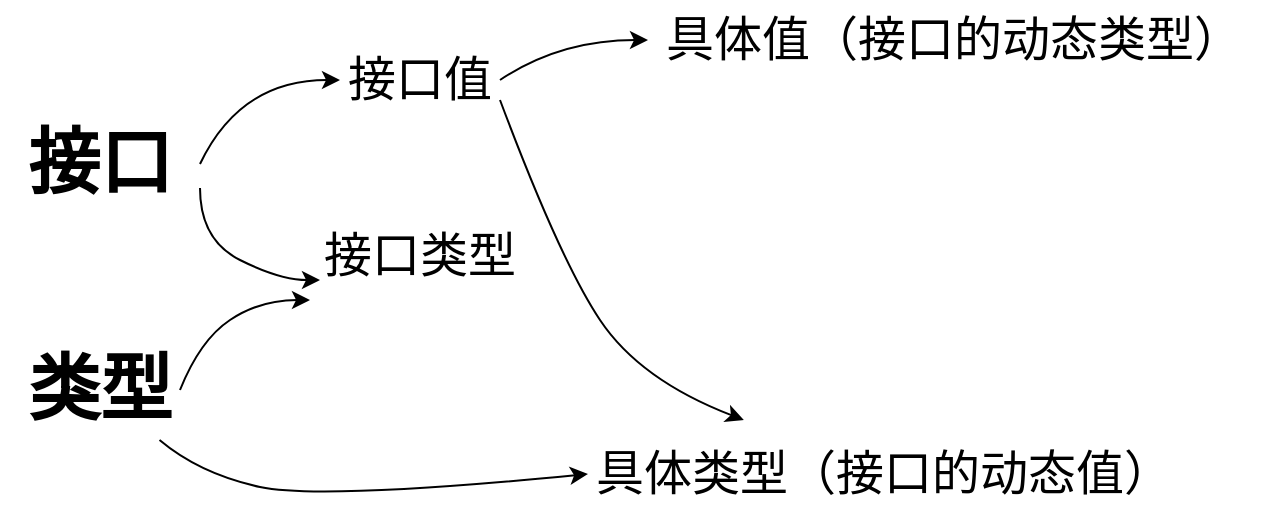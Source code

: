 <mxfile version="14.6.13" type="device"><diagram id="OG4jDwUR3Nr8m-XmXXMG" name="第 1 页"><mxGraphModel dx="1088" dy="712" grid="1" gridSize="10" guides="1" tooltips="1" connect="1" arrows="1" fold="1" page="1" pageScale="1" pageWidth="827" pageHeight="1169" math="0" shadow="0"><root><mxCell id="0"/><mxCell id="1" parent="0"/><mxCell id="V7kGgkfW-w3cSnPrPi5s-1" value="接口" style="text;html=1;strokeColor=none;fillColor=none;align=center;verticalAlign=middle;whiteSpace=wrap;fontSize=36;fontStyle=1;sketch=1;fontFamily=Ma Shan Zheng;fontSource=https%3A%2F%2Ffonts.googleapis.com%2Fcss%3Ffamily%3DMa%2BShan%2BZheng;" vertex="1" parent="1"><mxGeometry x="120" y="308" width="100" height="48" as="geometry"/></mxCell><mxCell id="V7kGgkfW-w3cSnPrPi5s-3" value="类型" style="text;html=1;strokeColor=none;fillColor=none;align=center;verticalAlign=middle;whiteSpace=wrap;fontSize=36;fontStyle=1;sketch=1;fontFamily=Ma Shan Zheng;fontSource=https%3A%2F%2Ffonts.googleapis.com%2Fcss%3Ffamily%3DMa%2BShan%2BZheng;" vertex="1" parent="1"><mxGeometry x="130" y="420" width="80" height="50" as="geometry"/></mxCell><mxCell id="V7kGgkfW-w3cSnPrPi5s-4" value="接口值" style="text;html=1;strokeColor=none;fillColor=none;align=center;verticalAlign=middle;whiteSpace=wrap;fontSize=24;fontStyle=0;sketch=1;fontFamily=Ma Shan Zheng;fontSource=https%3A%2F%2Ffonts.googleapis.com%2Fcss%3Ffamily%3DMa%2BShan%2BZheng;" vertex="1" parent="1"><mxGeometry x="290" y="270" width="80" height="40" as="geometry"/></mxCell><mxCell id="V7kGgkfW-w3cSnPrPi5s-5" value="具体类型（接口的动态值）" style="text;html=1;strokeColor=none;fillColor=none;align=center;verticalAlign=middle;whiteSpace=wrap;fontSize=24;fontStyle=0;sketch=1;fontFamily=Ma Shan Zheng;fontSource=https%3A%2F%2Ffonts.googleapis.com%2Fcss%3Ffamily%3DMa%2BShan%2BZheng;" vertex="1" parent="1"><mxGeometry x="414" y="460" width="296" height="54" as="geometry"/></mxCell><mxCell id="V7kGgkfW-w3cSnPrPi5s-7" value="接口类型" style="text;html=1;strokeColor=none;fillColor=none;align=center;verticalAlign=middle;whiteSpace=wrap;fontSize=24;fontStyle=0;sketch=1;fontFamily=Ma Shan Zheng;fontSource=https%3A%2F%2Ffonts.googleapis.com%2Fcss%3Ffamily%3DMa%2BShan%2BZheng;" vertex="1" parent="1"><mxGeometry x="275" y="356" width="110" height="44" as="geometry"/></mxCell><mxCell id="V7kGgkfW-w3cSnPrPi5s-9" value="" style="curved=1;endArrow=classic;html=1;fontFamily=Ma Shan Zheng;fontSource=https%3A%2F%2Ffonts.googleapis.com%2Fcss%3Ffamily%3DMa%2BShan%2BZheng;exitX=1;exitY=0.5;exitDx=0;exitDy=0;entryX=0;entryY=0.5;entryDx=0;entryDy=0;" edge="1" parent="1" source="V7kGgkfW-w3cSnPrPi5s-1" target="V7kGgkfW-w3cSnPrPi5s-4"><mxGeometry width="50" height="50" relative="1" as="geometry"><mxPoint x="390" y="390" as="sourcePoint"/><mxPoint x="440" y="340" as="targetPoint"/><Array as="points"><mxPoint x="240" y="290"/></Array></mxGeometry></mxCell><mxCell id="V7kGgkfW-w3cSnPrPi5s-10" value="" style="curved=1;endArrow=classic;html=1;fontFamily=Ma Shan Zheng;fontSource=https%3A%2F%2Ffonts.googleapis.com%2Fcss%3Ffamily%3DMa%2BShan%2BZheng;exitX=1;exitY=0.75;exitDx=0;exitDy=0;" edge="1" parent="1" source="V7kGgkfW-w3cSnPrPi5s-1"><mxGeometry width="50" height="50" relative="1" as="geometry"><mxPoint x="390" y="390" as="sourcePoint"/><mxPoint x="280" y="390" as="targetPoint"/><Array as="points"><mxPoint x="220" y="370"/><mxPoint x="260" y="390"/></Array></mxGeometry></mxCell><mxCell id="V7kGgkfW-w3cSnPrPi5s-11" value="" style="curved=1;endArrow=classic;html=1;fontFamily=Ma Shan Zheng;fontSource=https%3A%2F%2Ffonts.googleapis.com%2Fcss%3Ffamily%3DMa%2BShan%2BZheng;exitX=1;exitY=0.5;exitDx=0;exitDy=0;entryX=0;entryY=1;entryDx=0;entryDy=0;" edge="1" parent="1" source="V7kGgkfW-w3cSnPrPi5s-3" target="V7kGgkfW-w3cSnPrPi5s-7"><mxGeometry width="50" height="50" relative="1" as="geometry"><mxPoint x="390" y="390" as="sourcePoint"/><mxPoint x="440" y="340" as="targetPoint"/><Array as="points"><mxPoint x="220" y="420"/><mxPoint x="250" y="400"/></Array></mxGeometry></mxCell><mxCell id="V7kGgkfW-w3cSnPrPi5s-12" value="" style="curved=1;endArrow=classic;html=1;fontFamily=Ma Shan Zheng;fontSource=https%3A%2F%2Ffonts.googleapis.com%2Fcss%3Ffamily%3DMa%2BShan%2BZheng;entryX=0;entryY=0.5;entryDx=0;entryDy=0;" edge="1" parent="1" source="V7kGgkfW-w3cSnPrPi5s-3" target="V7kGgkfW-w3cSnPrPi5s-5"><mxGeometry width="50" height="50" relative="1" as="geometry"><mxPoint x="390" y="390" as="sourcePoint"/><mxPoint x="440" y="340" as="targetPoint"/><Array as="points"><mxPoint x="220" y="487"/><mxPoint x="280" y="500"/></Array></mxGeometry></mxCell><mxCell id="V7kGgkfW-w3cSnPrPi5s-13" value="具体值（接口的动态类型）" style="text;html=1;strokeColor=none;fillColor=none;align=center;verticalAlign=middle;whiteSpace=wrap;fontSize=24;fontStyle=0;sketch=1;fontFamily=Ma Shan Zheng;fontSource=https%3A%2F%2Ffonts.googleapis.com%2Fcss%3Ffamily%3DMa%2BShan%2BZheng;" vertex="1" parent="1"><mxGeometry x="444" y="250" width="306" height="40" as="geometry"/></mxCell><mxCell id="V7kGgkfW-w3cSnPrPi5s-14" value="" style="curved=1;endArrow=classic;html=1;fontFamily=Ma Shan Zheng;fontSource=https%3A%2F%2Ffonts.googleapis.com%2Fcss%3Ffamily%3DMa%2BShan%2BZheng;entryX=0;entryY=0.5;entryDx=0;entryDy=0;exitX=1;exitY=0.5;exitDx=0;exitDy=0;" edge="1" parent="1" source="V7kGgkfW-w3cSnPrPi5s-4" target="V7kGgkfW-w3cSnPrPi5s-13"><mxGeometry width="50" height="50" relative="1" as="geometry"><mxPoint x="390" y="390" as="sourcePoint"/><mxPoint x="440" y="340" as="targetPoint"/><Array as="points"><mxPoint x="400" y="270"/></Array></mxGeometry></mxCell><mxCell id="V7kGgkfW-w3cSnPrPi5s-15" value="" style="curved=1;endArrow=classic;html=1;fontFamily=Ma Shan Zheng;fontSource=https%3A%2F%2Ffonts.googleapis.com%2Fcss%3Ffamily%3DMa%2BShan%2BZheng;exitX=1;exitY=0.75;exitDx=0;exitDy=0;" edge="1" parent="1" source="V7kGgkfW-w3cSnPrPi5s-4" target="V7kGgkfW-w3cSnPrPi5s-5"><mxGeometry width="50" height="50" relative="1" as="geometry"><mxPoint x="390" y="390" as="sourcePoint"/><mxPoint x="440" y="340" as="targetPoint"/><Array as="points"><mxPoint x="400" y="380"/><mxPoint x="440" y="440"/></Array></mxGeometry></mxCell></root></mxGraphModel></diagram></mxfile>